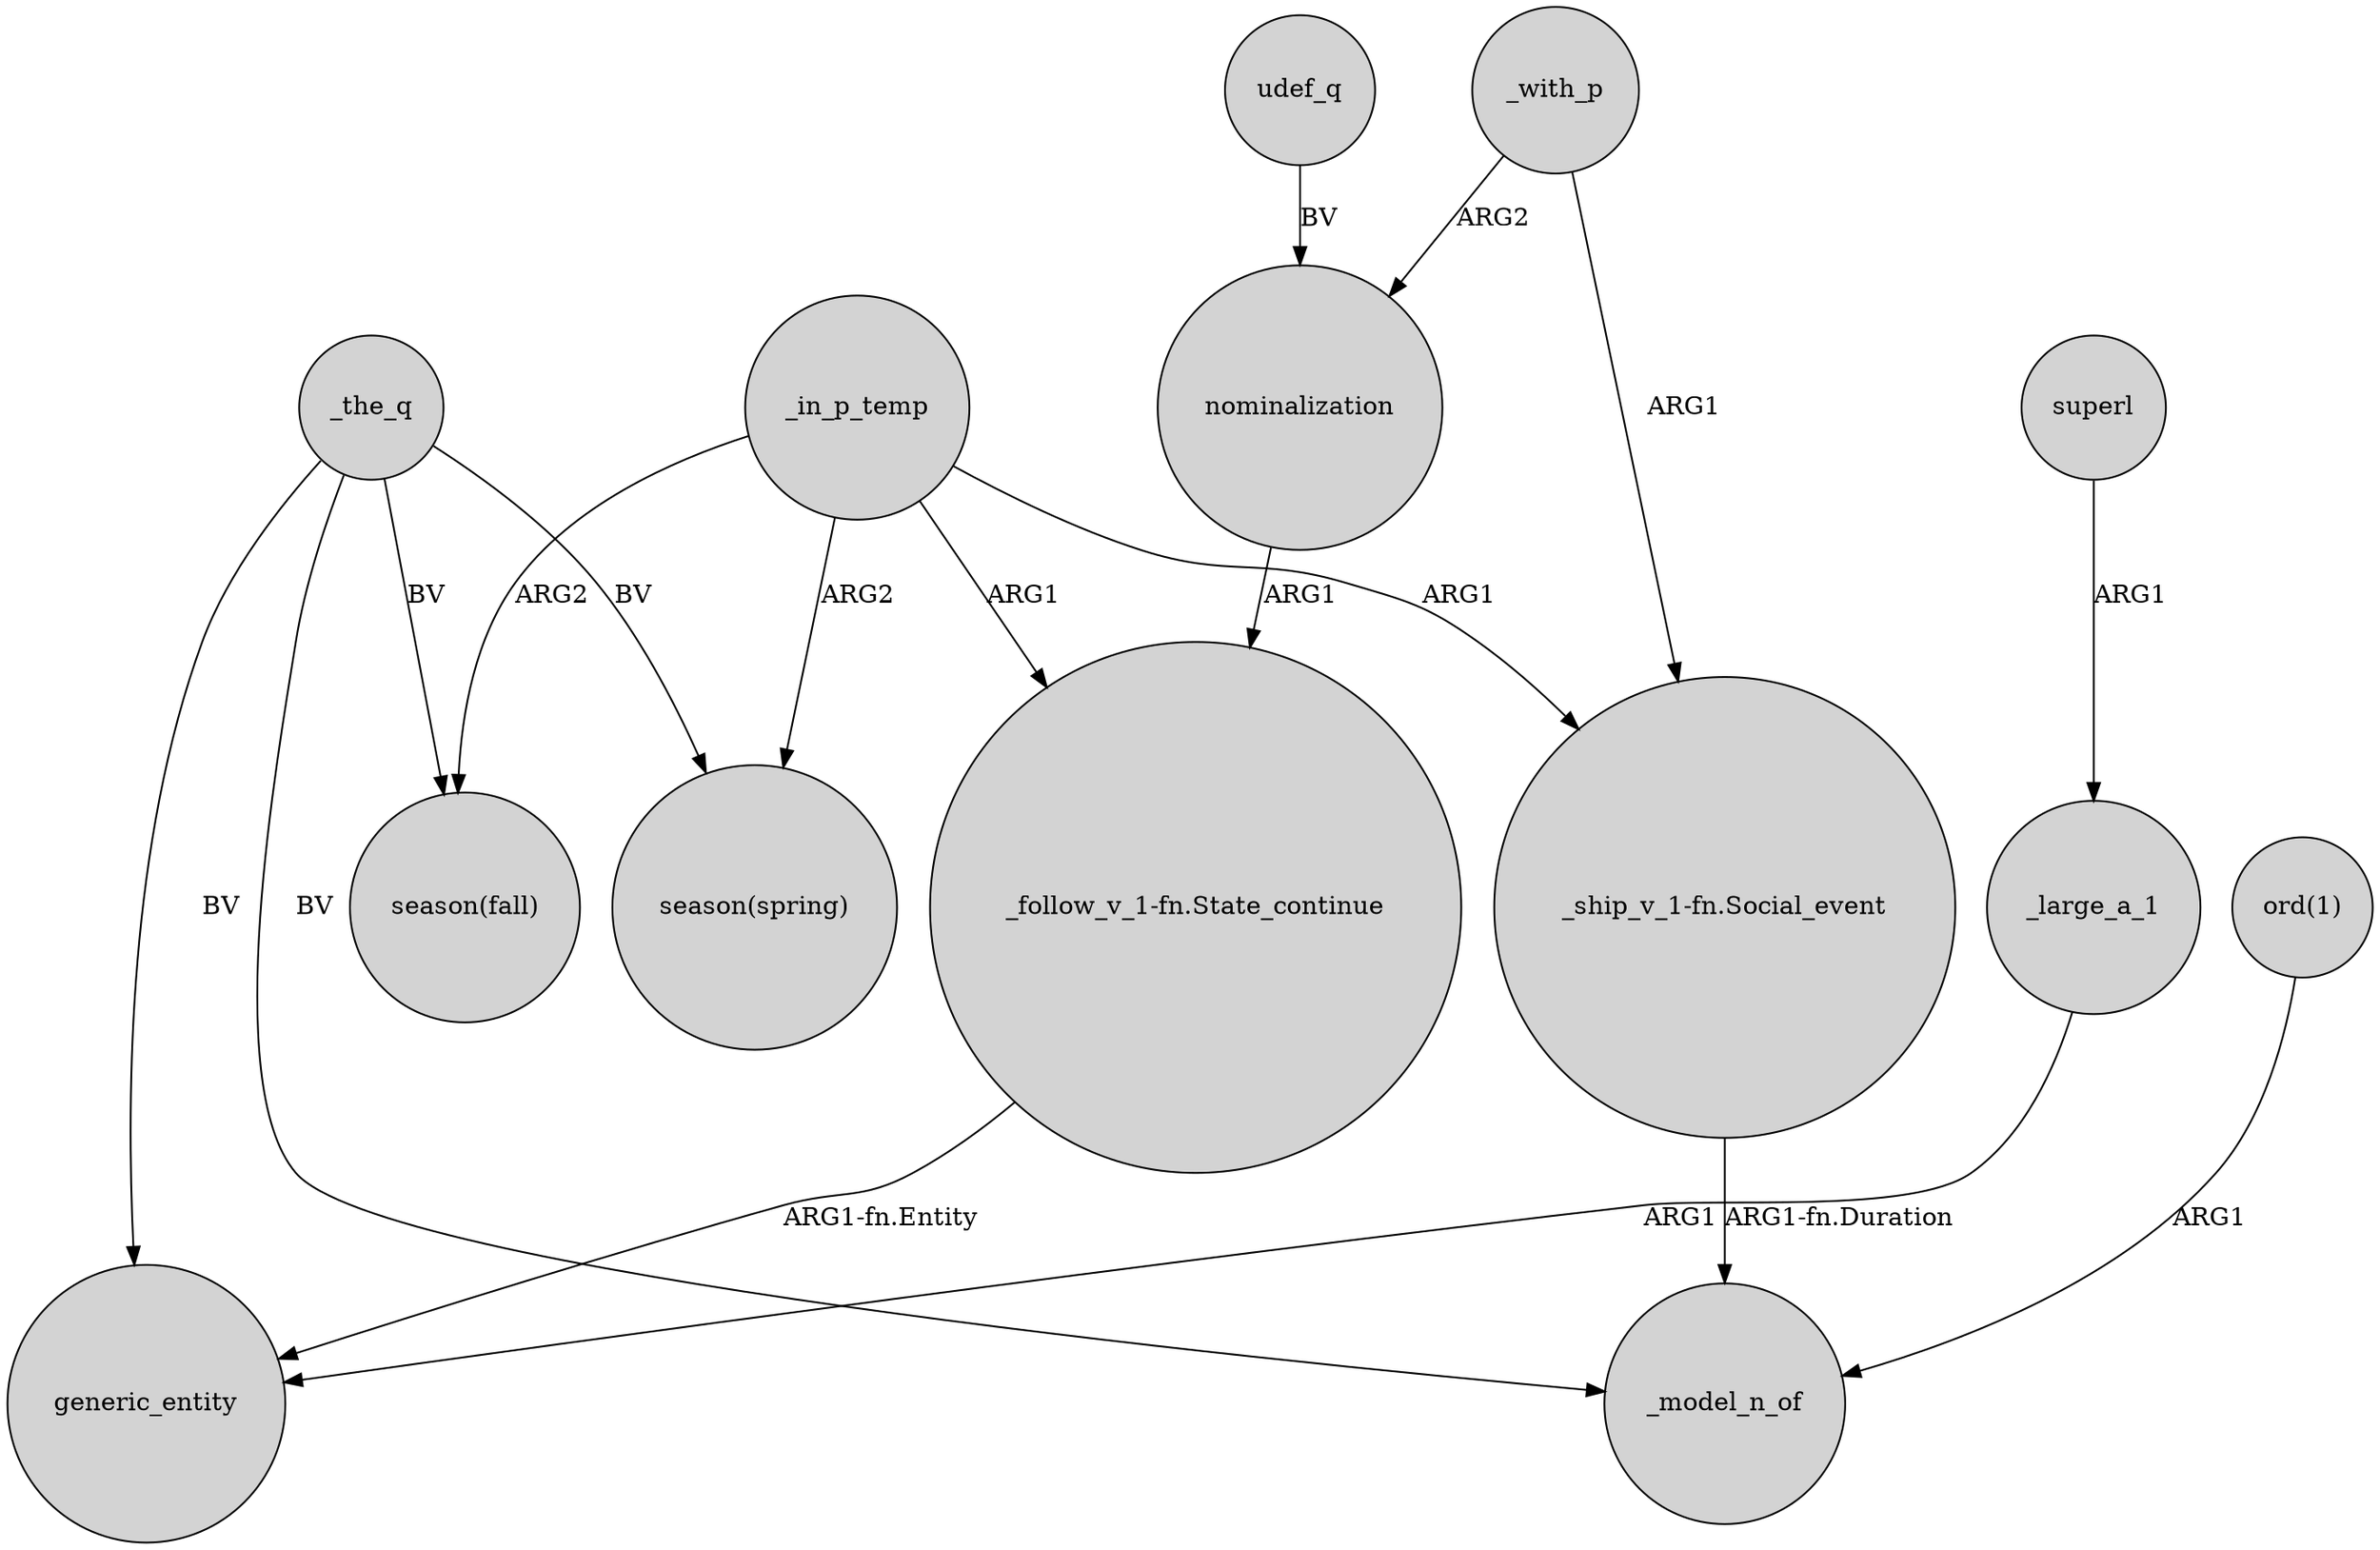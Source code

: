 digraph {
	node [shape=circle style=filled]
	_the_q -> "season(spring)" [label=BV]
	_large_a_1 -> generic_entity [label=ARG1]
	_the_q -> _model_n_of [label=BV]
	_the_q -> "season(fall)" [label=BV]
	_with_p -> "_ship_v_1-fn.Social_event" [label=ARG1]
	_in_p_temp -> "season(spring)" [label=ARG2]
	_in_p_temp -> "_ship_v_1-fn.Social_event" [label=ARG1]
	nominalization -> "_follow_v_1-fn.State_continue" [label=ARG1]
	_the_q -> generic_entity [label=BV]
	"_follow_v_1-fn.State_continue" -> generic_entity [label="ARG1-fn.Entity"]
	udef_q -> nominalization [label=BV]
	superl -> _large_a_1 [label=ARG1]
	_in_p_temp -> "season(fall)" [label=ARG2]
	_in_p_temp -> "_follow_v_1-fn.State_continue" [label=ARG1]
	"_ship_v_1-fn.Social_event" -> _model_n_of [label="ARG1-fn.Duration"]
	"ord(1)" -> _model_n_of [label=ARG1]
	_with_p -> nominalization [label=ARG2]
}
